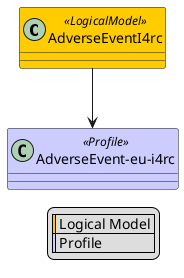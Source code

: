 @startuml
skinparam class {
    BackgroundColor<<LogicalModel>> #FFCC00
    BackgroundColor<<Profile>> #CCCCFF
}
skinparam linetype ortho
legend right
  | <#FFCC00> | Logical Model |
  | <#CCCCFF> | Profile |
endlegend
class "AdverseEventI4rc" <<LogicalModel>> [[StructureDefinition-AdverseEventI4rc.html]]
class "AdverseEvent-eu-i4rc" <<Profile>> [[StructureDefinition-AdverseEvent-eu-i4rc.html]]
"AdverseEventI4rc" --> "AdverseEvent-eu-i4rc"
@enduml